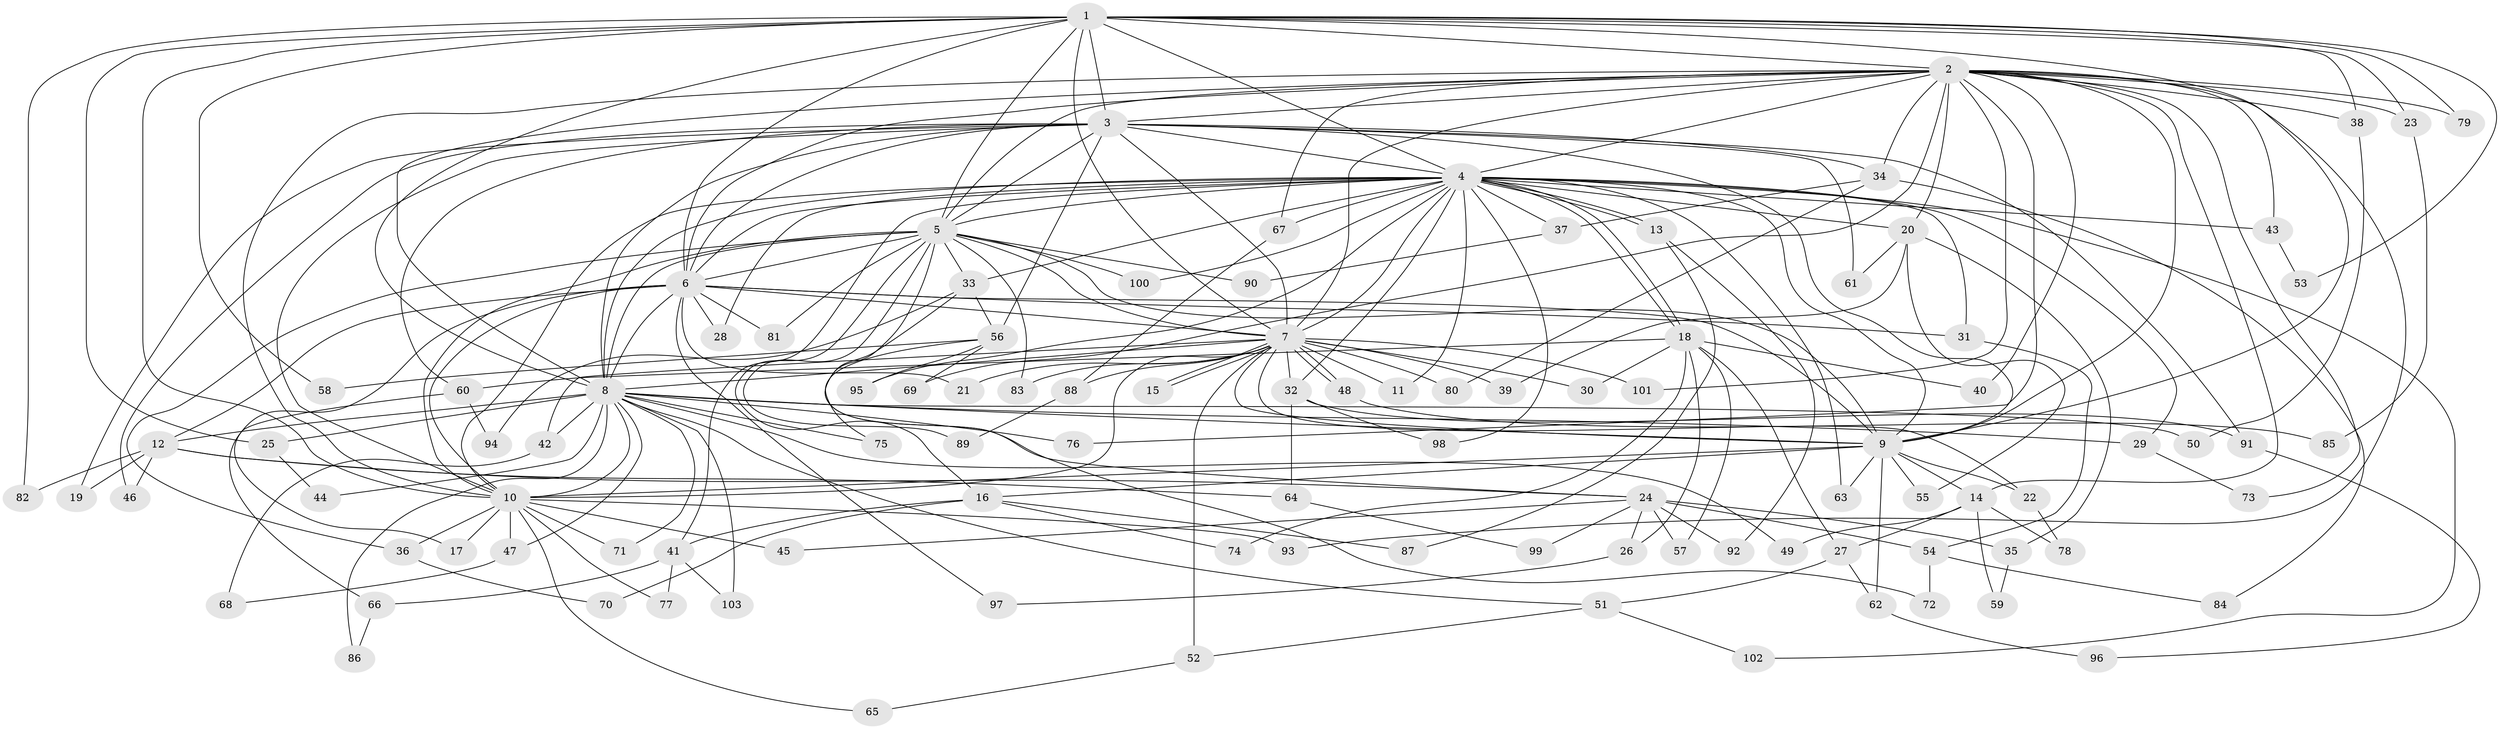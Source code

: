 // coarse degree distribution, {16: 0.0273972602739726, 14: 0.0273972602739726, 2: 0.3698630136986301, 22: 0.0136986301369863, 1: 0.0136986301369863, 3: 0.273972602739726, 12: 0.0136986301369863, 4: 0.0684931506849315, 8: 0.0136986301369863, 9: 0.0136986301369863, 7: 0.0136986301369863, 6: 0.0547945205479452, 21: 0.0273972602739726, 5: 0.0410958904109589, 15: 0.0136986301369863, 23: 0.0136986301369863}
// Generated by graph-tools (version 1.1) at 2025/36/03/04/25 23:36:23]
// undirected, 103 vertices, 231 edges
graph export_dot {
  node [color=gray90,style=filled];
  1;
  2;
  3;
  4;
  5;
  6;
  7;
  8;
  9;
  10;
  11;
  12;
  13;
  14;
  15;
  16;
  17;
  18;
  19;
  20;
  21;
  22;
  23;
  24;
  25;
  26;
  27;
  28;
  29;
  30;
  31;
  32;
  33;
  34;
  35;
  36;
  37;
  38;
  39;
  40;
  41;
  42;
  43;
  44;
  45;
  46;
  47;
  48;
  49;
  50;
  51;
  52;
  53;
  54;
  55;
  56;
  57;
  58;
  59;
  60;
  61;
  62;
  63;
  64;
  65;
  66;
  67;
  68;
  69;
  70;
  71;
  72;
  73;
  74;
  75;
  76;
  77;
  78;
  79;
  80;
  81;
  82;
  83;
  84;
  85;
  86;
  87;
  88;
  89;
  90;
  91;
  92;
  93;
  94;
  95;
  96;
  97;
  98;
  99;
  100;
  101;
  102;
  103;
  1 -- 2;
  1 -- 3;
  1 -- 4;
  1 -- 5;
  1 -- 6;
  1 -- 7;
  1 -- 8;
  1 -- 9;
  1 -- 10;
  1 -- 23;
  1 -- 25;
  1 -- 38;
  1 -- 53;
  1 -- 58;
  1 -- 79;
  1 -- 82;
  2 -- 3;
  2 -- 4;
  2 -- 5;
  2 -- 6;
  2 -- 7;
  2 -- 8;
  2 -- 9;
  2 -- 10;
  2 -- 14;
  2 -- 20;
  2 -- 23;
  2 -- 34;
  2 -- 38;
  2 -- 40;
  2 -- 43;
  2 -- 67;
  2 -- 69;
  2 -- 73;
  2 -- 76;
  2 -- 79;
  2 -- 93;
  2 -- 101;
  3 -- 4;
  3 -- 5;
  3 -- 6;
  3 -- 7;
  3 -- 8;
  3 -- 9;
  3 -- 10;
  3 -- 19;
  3 -- 34;
  3 -- 46;
  3 -- 56;
  3 -- 60;
  3 -- 61;
  3 -- 91;
  4 -- 5;
  4 -- 6;
  4 -- 7;
  4 -- 8;
  4 -- 9;
  4 -- 10;
  4 -- 11;
  4 -- 13;
  4 -- 13;
  4 -- 18;
  4 -- 18;
  4 -- 20;
  4 -- 28;
  4 -- 29;
  4 -- 31;
  4 -- 32;
  4 -- 33;
  4 -- 37;
  4 -- 41;
  4 -- 43;
  4 -- 63;
  4 -- 67;
  4 -- 95;
  4 -- 98;
  4 -- 100;
  4 -- 102;
  5 -- 6;
  5 -- 7;
  5 -- 8;
  5 -- 9;
  5 -- 10;
  5 -- 16;
  5 -- 24;
  5 -- 33;
  5 -- 36;
  5 -- 81;
  5 -- 83;
  5 -- 89;
  5 -- 90;
  5 -- 100;
  6 -- 7;
  6 -- 8;
  6 -- 9;
  6 -- 10;
  6 -- 12;
  6 -- 17;
  6 -- 21;
  6 -- 28;
  6 -- 31;
  6 -- 81;
  6 -- 97;
  7 -- 8;
  7 -- 9;
  7 -- 10;
  7 -- 11;
  7 -- 15;
  7 -- 15;
  7 -- 21;
  7 -- 22;
  7 -- 30;
  7 -- 32;
  7 -- 39;
  7 -- 42;
  7 -- 48;
  7 -- 48;
  7 -- 52;
  7 -- 80;
  7 -- 83;
  7 -- 88;
  7 -- 101;
  8 -- 9;
  8 -- 10;
  8 -- 12;
  8 -- 25;
  8 -- 29;
  8 -- 42;
  8 -- 44;
  8 -- 47;
  8 -- 49;
  8 -- 50;
  8 -- 51;
  8 -- 71;
  8 -- 75;
  8 -- 76;
  8 -- 86;
  8 -- 103;
  9 -- 10;
  9 -- 14;
  9 -- 16;
  9 -- 22;
  9 -- 55;
  9 -- 62;
  9 -- 63;
  10 -- 17;
  10 -- 36;
  10 -- 45;
  10 -- 47;
  10 -- 65;
  10 -- 71;
  10 -- 77;
  10 -- 93;
  12 -- 19;
  12 -- 24;
  12 -- 46;
  12 -- 64;
  12 -- 82;
  13 -- 87;
  13 -- 92;
  14 -- 27;
  14 -- 49;
  14 -- 59;
  14 -- 78;
  16 -- 41;
  16 -- 70;
  16 -- 74;
  16 -- 87;
  18 -- 26;
  18 -- 27;
  18 -- 30;
  18 -- 40;
  18 -- 57;
  18 -- 60;
  18 -- 74;
  20 -- 35;
  20 -- 39;
  20 -- 55;
  20 -- 61;
  22 -- 78;
  23 -- 85;
  24 -- 26;
  24 -- 35;
  24 -- 45;
  24 -- 54;
  24 -- 57;
  24 -- 92;
  24 -- 99;
  25 -- 44;
  26 -- 97;
  27 -- 51;
  27 -- 62;
  29 -- 73;
  31 -- 54;
  32 -- 64;
  32 -- 91;
  32 -- 98;
  33 -- 56;
  33 -- 72;
  33 -- 94;
  34 -- 37;
  34 -- 80;
  34 -- 84;
  35 -- 59;
  36 -- 70;
  37 -- 90;
  38 -- 50;
  41 -- 66;
  41 -- 77;
  41 -- 103;
  42 -- 68;
  43 -- 53;
  47 -- 68;
  48 -- 85;
  51 -- 52;
  51 -- 102;
  52 -- 65;
  54 -- 72;
  54 -- 84;
  56 -- 58;
  56 -- 69;
  56 -- 75;
  56 -- 95;
  60 -- 66;
  60 -- 94;
  62 -- 96;
  64 -- 99;
  66 -- 86;
  67 -- 88;
  88 -- 89;
  91 -- 96;
}
